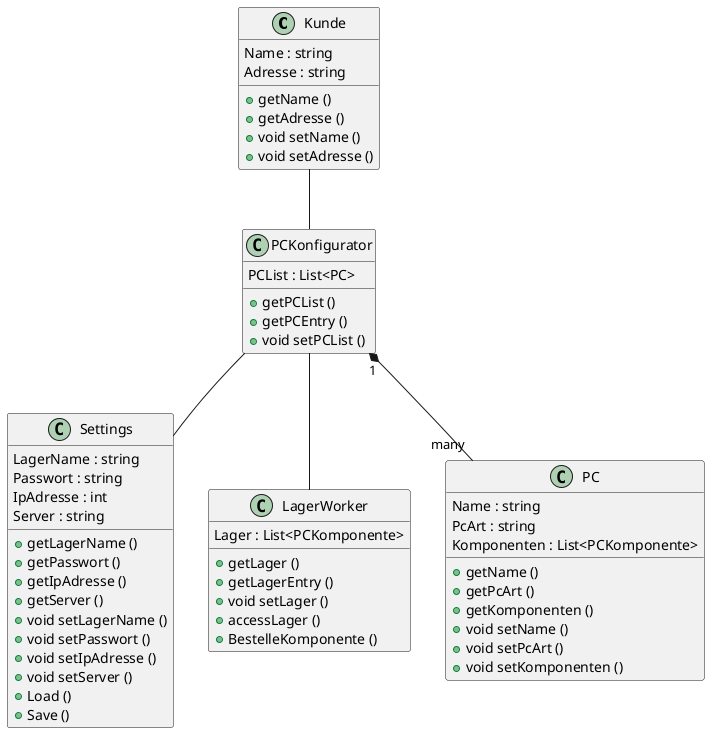 @startuml MainDIa
Kunde -- PCKonfigurator
PCKonfigurator -- Settings
PCKonfigurator --  LagerWorker
PCKonfigurator "1" *-- "many" PC


Kunde : Name : string
Kunde : Adresse : string
Kunde : + getName ()
Kunde : + getAdresse ()
Kunde : + void setName ()
Kunde : + void setAdresse ()

PCKonfigurator : PCList : List<PC>
PCKonfigurator : + getPCList ()
PCKonfigurator : + getPCEntry ()
PCKonfigurator : + void setPCList ()

Settings : LagerName : string
Settings : Passwort : string
Settings : IpAdresse : int
Settings : Server : string
Settings : + getLagerName ()
Settings : + getPasswort ()
Settings : + getIpAdresse ()
Settings : + getServer ()
Settings : + void setLagerName ()
Settings : + void setPasswort ()
Settings : + void setIpAdresse ()
Settings : + void setServer ()
Settings : + Load ()
Settings : + Save ()

LagerWorker : Lager : List<PCKomponente>
LagerWorker : + getLager ()
LagerWorker : + getLagerEntry ()
LagerWorker : + void setLager ()
LagerWorker : + accessLager ()
LagerWorker : + BestelleKomponente ()

PC : Name : string
PC : PcArt : string
PC : Komponenten : List<PCKomponente>
PC : + getName ()
PC : + getPcArt ()
PC : + getKomponenten ()
PC : + void setName ()
PC : + void setPcArt ()
PC : + void setKomponenten ()
@enduml